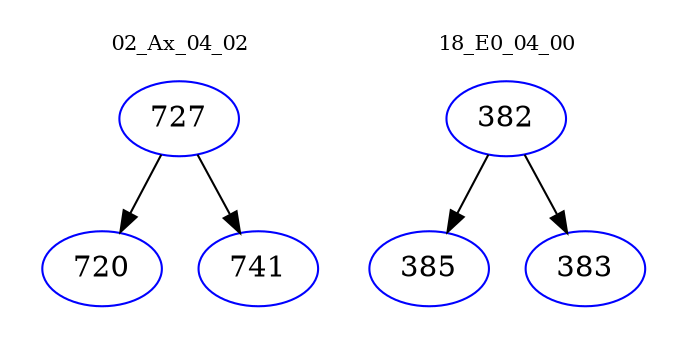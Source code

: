 digraph{
subgraph cluster_0 {
color = white
label = "02_Ax_04_02";
fontsize=10;
T0_727 [label="727", color="blue"]
T0_727 -> T0_720 [color="black"]
T0_720 [label="720", color="blue"]
T0_727 -> T0_741 [color="black"]
T0_741 [label="741", color="blue"]
}
subgraph cluster_1 {
color = white
label = "18_E0_04_00";
fontsize=10;
T1_382 [label="382", color="blue"]
T1_382 -> T1_385 [color="black"]
T1_385 [label="385", color="blue"]
T1_382 -> T1_383 [color="black"]
T1_383 [label="383", color="blue"]
}
}
